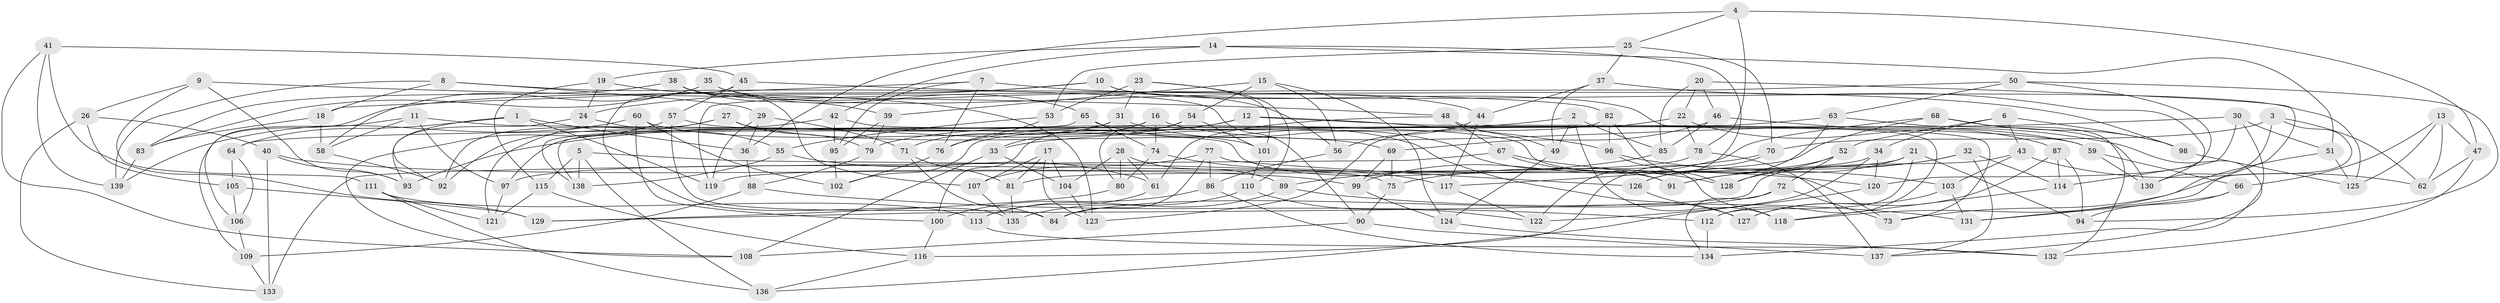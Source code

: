 // Generated by graph-tools (version 1.1) at 2025/16/03/09/25 04:16:41]
// undirected, 139 vertices, 278 edges
graph export_dot {
graph [start="1"]
  node [color=gray90,style=filled];
  1;
  2;
  3;
  4;
  5;
  6;
  7;
  8;
  9;
  10;
  11;
  12;
  13;
  14;
  15;
  16;
  17;
  18;
  19;
  20;
  21;
  22;
  23;
  24;
  25;
  26;
  27;
  28;
  29;
  30;
  31;
  32;
  33;
  34;
  35;
  36;
  37;
  38;
  39;
  40;
  41;
  42;
  43;
  44;
  45;
  46;
  47;
  48;
  49;
  50;
  51;
  52;
  53;
  54;
  55;
  56;
  57;
  58;
  59;
  60;
  61;
  62;
  63;
  64;
  65;
  66;
  67;
  68;
  69;
  70;
  71;
  72;
  73;
  74;
  75;
  76;
  77;
  78;
  79;
  80;
  81;
  82;
  83;
  84;
  85;
  86;
  87;
  88;
  89;
  90;
  91;
  92;
  93;
  94;
  95;
  96;
  97;
  98;
  99;
  100;
  101;
  102;
  103;
  104;
  105;
  106;
  107;
  108;
  109;
  110;
  111;
  112;
  113;
  114;
  115;
  116;
  117;
  118;
  119;
  120;
  121;
  122;
  123;
  124;
  125;
  126;
  127;
  128;
  129;
  130;
  131;
  132;
  133;
  134;
  135;
  136;
  137;
  138;
  139;
  1 -- 119;
  1 -- 64;
  1 -- 36;
  1 -- 92;
  2 -- 85;
  2 -- 49;
  2 -- 118;
  2 -- 79;
  3 -- 70;
  3 -- 62;
  3 -- 131;
  3 -- 130;
  4 -- 25;
  4 -- 47;
  4 -- 78;
  4 -- 36;
  5 -- 75;
  5 -- 136;
  5 -- 138;
  5 -- 115;
  6 -- 34;
  6 -- 43;
  6 -- 52;
  6 -- 98;
  7 -- 76;
  7 -- 98;
  7 -- 95;
  7 -- 18;
  8 -- 90;
  8 -- 139;
  8 -- 18;
  8 -- 29;
  9 -- 48;
  9 -- 26;
  9 -- 93;
  9 -- 111;
  10 -- 24;
  10 -- 125;
  10 -- 106;
  10 -- 112;
  11 -- 58;
  11 -- 97;
  11 -- 91;
  11 -- 109;
  12 -- 76;
  12 -- 93;
  12 -- 73;
  12 -- 96;
  13 -- 66;
  13 -- 47;
  13 -- 125;
  13 -- 62;
  14 -- 19;
  14 -- 42;
  14 -- 122;
  14 -- 51;
  15 -- 54;
  15 -- 124;
  15 -- 39;
  15 -- 56;
  16 -- 33;
  16 -- 74;
  16 -- 59;
  16 -- 138;
  17 -- 104;
  17 -- 123;
  17 -- 107;
  17 -- 81;
  18 -- 83;
  18 -- 58;
  19 -- 123;
  19 -- 24;
  19 -- 115;
  20 -- 22;
  20 -- 73;
  20 -- 85;
  20 -- 46;
  21 -- 94;
  21 -- 81;
  21 -- 112;
  21 -- 91;
  22 -- 78;
  22 -- 87;
  22 -- 123;
  23 -- 110;
  23 -- 53;
  23 -- 101;
  23 -- 31;
  24 -- 93;
  24 -- 55;
  25 -- 37;
  25 -- 53;
  25 -- 70;
  26 -- 40;
  26 -- 105;
  26 -- 133;
  27 -- 79;
  27 -- 69;
  27 -- 121;
  27 -- 92;
  28 -- 104;
  28 -- 80;
  28 -- 61;
  28 -- 89;
  29 -- 119;
  29 -- 36;
  29 -- 71;
  30 -- 114;
  30 -- 51;
  30 -- 134;
  30 -- 33;
  31 -- 97;
  31 -- 91;
  31 -- 71;
  32 -- 137;
  32 -- 91;
  32 -- 128;
  32 -- 114;
  33 -- 108;
  33 -- 104;
  34 -- 120;
  34 -- 97;
  34 -- 122;
  35 -- 44;
  35 -- 58;
  35 -- 65;
  35 -- 83;
  36 -- 88;
  37 -- 49;
  37 -- 44;
  37 -- 130;
  38 -- 56;
  38 -- 83;
  38 -- 39;
  38 -- 107;
  39 -- 79;
  39 -- 95;
  40 -- 133;
  40 -- 93;
  40 -- 99;
  41 -- 45;
  41 -- 108;
  41 -- 129;
  41 -- 139;
  42 -- 92;
  42 -- 73;
  42 -- 95;
  43 -- 103;
  43 -- 129;
  43 -- 62;
  44 -- 117;
  44 -- 56;
  45 -- 57;
  45 -- 135;
  45 -- 82;
  46 -- 69;
  46 -- 137;
  46 -- 85;
  47 -- 132;
  47 -- 62;
  48 -- 49;
  48 -- 61;
  48 -- 67;
  49 -- 124;
  50 -- 94;
  50 -- 120;
  50 -- 63;
  50 -- 119;
  51 -- 118;
  51 -- 125;
  52 -- 72;
  52 -- 128;
  52 -- 126;
  53 -- 55;
  53 -- 76;
  54 -- 80;
  54 -- 101;
  54 -- 100;
  55 -- 138;
  55 -- 61;
  56 -- 86;
  57 -- 84;
  57 -- 59;
  57 -- 108;
  58 -- 92;
  59 -- 130;
  59 -- 66;
  60 -- 101;
  60 -- 139;
  60 -- 102;
  60 -- 100;
  61 -- 113;
  63 -- 130;
  63 -- 64;
  63 -- 126;
  64 -- 105;
  64 -- 106;
  65 -- 127;
  65 -- 138;
  65 -- 74;
  66 -- 94;
  66 -- 131;
  67 -- 128;
  67 -- 133;
  67 -- 120;
  68 -- 99;
  68 -- 117;
  68 -- 98;
  68 -- 132;
  69 -- 75;
  69 -- 99;
  70 -- 116;
  70 -- 75;
  71 -- 84;
  71 -- 81;
  72 -- 84;
  72 -- 73;
  72 -- 134;
  74 -- 117;
  74 -- 80;
  75 -- 90;
  76 -- 102;
  77 -- 84;
  77 -- 86;
  77 -- 107;
  77 -- 126;
  78 -- 119;
  78 -- 137;
  79 -- 88;
  80 -- 129;
  81 -- 135;
  82 -- 96;
  82 -- 128;
  82 -- 102;
  83 -- 139;
  85 -- 89;
  86 -- 100;
  86 -- 134;
  87 -- 114;
  87 -- 94;
  87 -- 127;
  88 -- 112;
  88 -- 109;
  89 -- 135;
  89 -- 131;
  90 -- 108;
  90 -- 137;
  95 -- 102;
  96 -- 103;
  96 -- 118;
  97 -- 121;
  98 -- 125;
  99 -- 124;
  100 -- 116;
  101 -- 110;
  103 -- 127;
  103 -- 131;
  104 -- 123;
  105 -- 106;
  105 -- 129;
  106 -- 109;
  107 -- 135;
  109 -- 133;
  110 -- 122;
  110 -- 113;
  111 -- 121;
  111 -- 113;
  111 -- 136;
  112 -- 134;
  113 -- 132;
  114 -- 118;
  115 -- 116;
  115 -- 121;
  116 -- 136;
  117 -- 122;
  120 -- 136;
  124 -- 132;
  126 -- 127;
}
